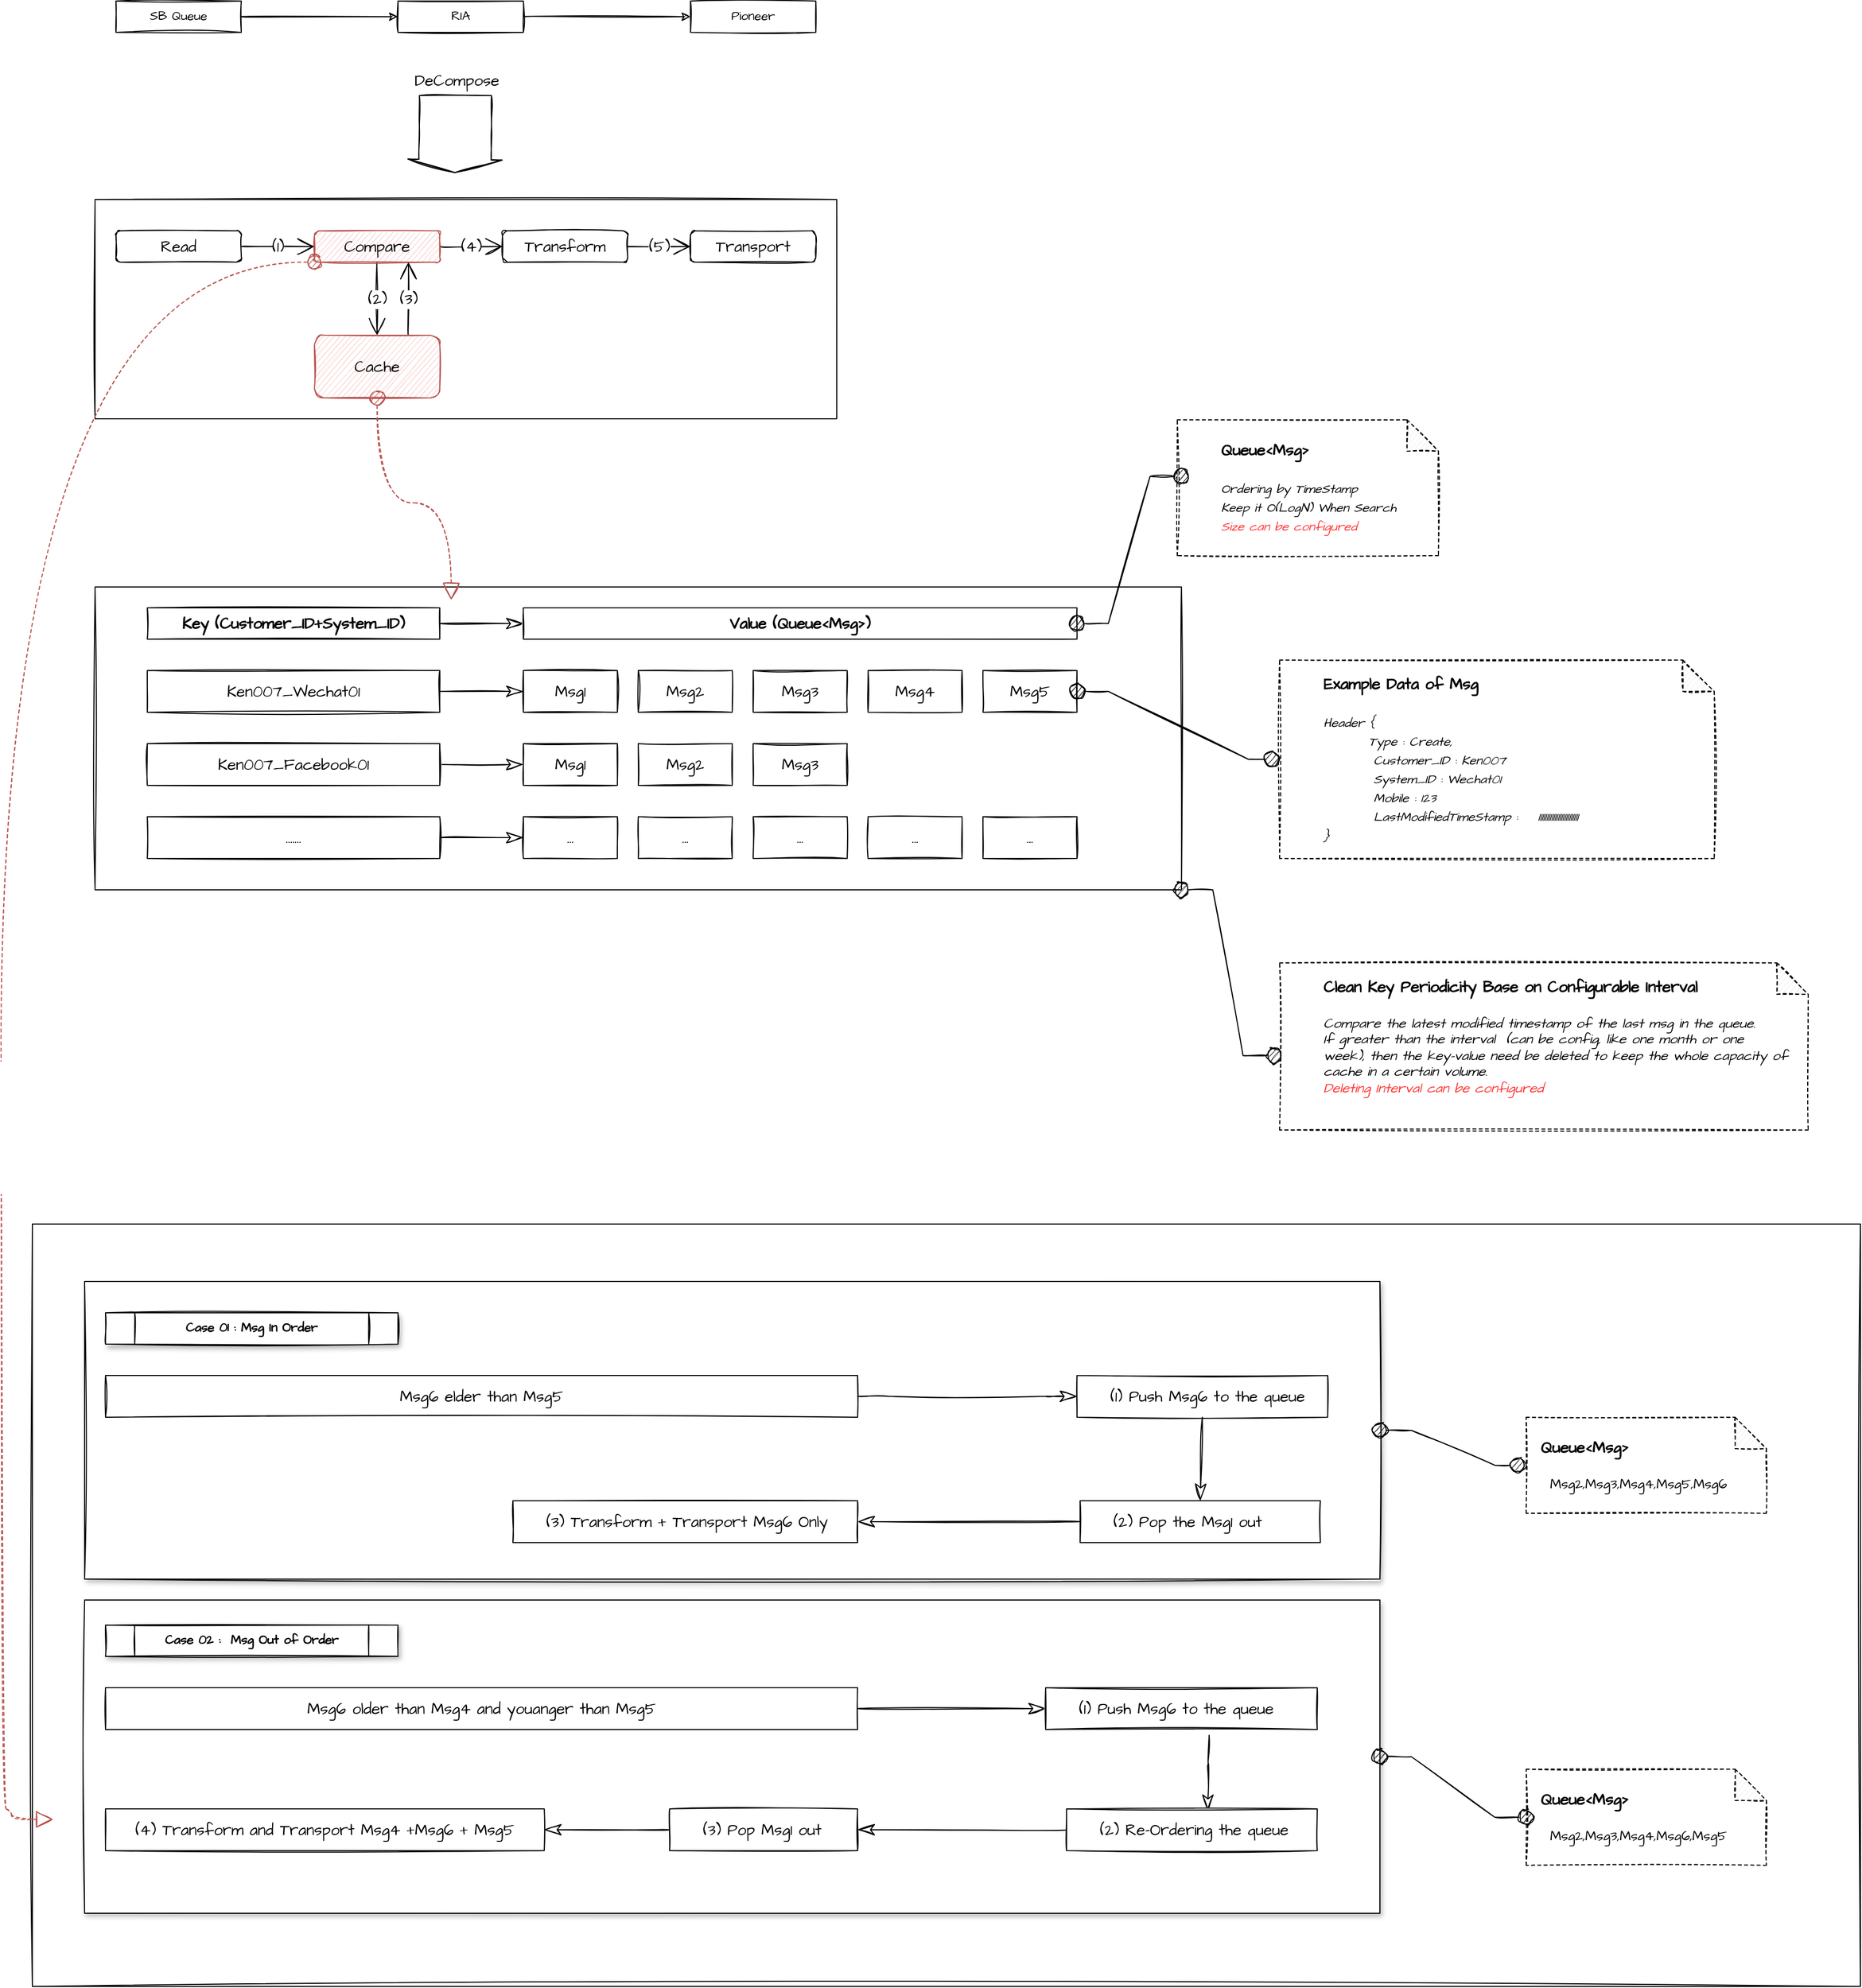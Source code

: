 <mxfile version="20.2.3" type="github">
  <diagram id="ZOt4uicEZW6HwHJQP9Ld" name="Page-1">
    <mxGraphModel dx="1816" dy="1682" grid="1" gridSize="10" guides="1" tooltips="1" connect="1" arrows="1" fold="1" page="1" pageScale="1" pageWidth="827" pageHeight="1169" math="0" shadow="0">
      <root>
        <mxCell id="0" />
        <mxCell id="1" parent="0" />
        <mxCell id="2MkG3pbl4p7UUgt_Ae9u-76" value="" style="rounded=0;whiteSpace=wrap;html=1;shadow=0;glass=0;sketch=1;hachureGap=4;fontFamily=Architects Daughter;fontSize=13;fontColor=#FF3333;fontSource=https%3A%2F%2Ffonts.googleapis.com%2Fcss%3Ffamily%3DArchitects%2BDaughter;" vertex="1" parent="1">
          <mxGeometry x="20" y="1140" width="1750" height="730" as="geometry" />
        </mxCell>
        <mxCell id="2MkG3pbl4p7UUgt_Ae9u-79" value="" style="rounded=0;whiteSpace=wrap;html=1;shadow=1;glass=0;sketch=1;hachureGap=4;fontFamily=Architects Daughter;fontSize=13;fontColor=#FF3333;fontSource=https%3A%2F%2Ffonts.googleapis.com%2Fcss%3Ffamily%3DArchitects%2BDaughter;" vertex="1" parent="1">
          <mxGeometry x="70" y="1500" width="1240" height="300" as="geometry" />
        </mxCell>
        <mxCell id="2MkG3pbl4p7UUgt_Ae9u-75" value="" style="rounded=0;whiteSpace=wrap;html=1;shadow=1;glass=0;sketch=1;hachureGap=4;fontFamily=Architects Daughter;fontSize=13;fontColor=#FF3333;fontSource=https%3A%2F%2Ffonts.googleapis.com%2Fcss%3Ffamily%3DArchitects%2BDaughter;" vertex="1" parent="1">
          <mxGeometry x="70" y="1195" width="1240" height="285" as="geometry" />
        </mxCell>
        <mxCell id="2MkG3pbl4p7UUgt_Ae9u-49" value="&lt;blockquote style=&quot;margin: 0 0 0 40px; border: none; padding: 0px;&quot;&gt;&lt;b&gt;Queue&amp;lt;Msg&amp;gt;&lt;/b&gt;&lt;/blockquote&gt;&lt;blockquote style=&quot;margin: 0 0 0 40px; border: none; padding: 0px;&quot;&gt;&lt;b&gt;&lt;br&gt;&lt;/b&gt;&lt;font style=&quot;font-size: 12px;&quot;&gt;&lt;i&gt;Ordering by TimeStamp&lt;br&gt;&lt;/i&gt;&lt;/font&gt;&lt;font style=&quot;font-size: 12px;&quot;&gt;&lt;i&gt;Keep it O(LogN) When Search&lt;br&gt;&lt;/i&gt;&lt;/font&gt;&lt;font color=&quot;#ff3333&quot; style=&quot;font-size: 12px;&quot;&gt;&lt;i&gt;Size can be configured&lt;/i&gt;&lt;/font&gt;&lt;/blockquote&gt;" style="shape=note;whiteSpace=wrap;html=1;backgroundOutline=1;darkOpacity=0.05;rounded=0;shadow=0;glass=0;sketch=1;hachureGap=4;fontFamily=Architects Daughter;fontSize=15;align=left;dashed=1;fontSource=https%3A%2F%2Ffonts.googleapis.com%2Fcss%3Ffamily%3DArchitects%2BDaughter;" vertex="1" parent="1">
          <mxGeometry x="1116" y="370" width="250" height="130" as="geometry" />
        </mxCell>
        <mxCell id="2MkG3pbl4p7UUgt_Ae9u-29" value="" style="rounded=0;whiteSpace=wrap;html=1;sketch=1;hachureGap=4;fontFamily=Architects Daughter;fontSize=15;fontSource=https%3A%2F%2Ffonts.googleapis.com%2Fcss%3Ffamily%3DArchitects%2BDaughter;" vertex="1" parent="1">
          <mxGeometry x="80" y="530" width="1040" height="290" as="geometry" />
        </mxCell>
        <mxCell id="2MkG3pbl4p7UUgt_Ae9u-14" value="" style="rounded=0;whiteSpace=wrap;html=1;sketch=1;hachureGap=4;fontFamily=Architects Daughter;fontSource=https%3A%2F%2Ffonts.googleapis.com%2Fcss%3Ffamily%3DArchitects%2BDaughter;fontSize=15;" vertex="1" parent="1">
          <mxGeometry x="80" y="159" width="710" height="210" as="geometry" />
        </mxCell>
        <mxCell id="2MkG3pbl4p7UUgt_Ae9u-7" style="edgeStyle=orthogonalEdgeStyle;rounded=0;orthogonalLoop=1;jettySize=auto;html=1;exitX=1;exitY=0.5;exitDx=0;exitDy=0;entryX=0;entryY=0.5;entryDx=0;entryDy=0;sketch=1;curved=1;fontFamily=Architects Daughter;fontSource=https%3A%2F%2Ffonts.googleapis.com%2Fcss%3Ffamily%3DArchitects%2BDaughter;" edge="1" parent="1" source="2MkG3pbl4p7UUgt_Ae9u-1" target="2MkG3pbl4p7UUgt_Ae9u-2">
          <mxGeometry relative="1" as="geometry" />
        </mxCell>
        <mxCell id="2MkG3pbl4p7UUgt_Ae9u-1" value="RIA" style="rounded=0;whiteSpace=wrap;html=1;sketch=1;fontFamily=Architects Daughter;fontSource=https%3A%2F%2Ffonts.googleapis.com%2Fcss%3Ffamily%3DArchitects%2BDaughter;" vertex="1" parent="1">
          <mxGeometry x="370" y="-31" width="120" height="30" as="geometry" />
        </mxCell>
        <mxCell id="2MkG3pbl4p7UUgt_Ae9u-2" value="Pioneer" style="rounded=0;whiteSpace=wrap;html=1;sketch=1;fontFamily=Architects Daughter;fontSource=https%3A%2F%2Ffonts.googleapis.com%2Fcss%3Ffamily%3DArchitects%2BDaughter;" vertex="1" parent="1">
          <mxGeometry x="650" y="-31" width="120" height="30" as="geometry" />
        </mxCell>
        <mxCell id="2MkG3pbl4p7UUgt_Ae9u-6" style="edgeStyle=orthogonalEdgeStyle;rounded=0;orthogonalLoop=1;jettySize=auto;html=1;exitX=1;exitY=0.5;exitDx=0;exitDy=0;entryX=0;entryY=0.5;entryDx=0;entryDy=0;sketch=1;curved=1;fontFamily=Architects Daughter;fontSource=https%3A%2F%2Ffonts.googleapis.com%2Fcss%3Ffamily%3DArchitects%2BDaughter;" edge="1" parent="1" source="2MkG3pbl4p7UUgt_Ae9u-3" target="2MkG3pbl4p7UUgt_Ae9u-1">
          <mxGeometry relative="1" as="geometry" />
        </mxCell>
        <mxCell id="2MkG3pbl4p7UUgt_Ae9u-3" value="SB Queue" style="rounded=0;whiteSpace=wrap;html=1;sketch=1;fontFamily=Architects Daughter;fontSource=https%3A%2F%2Ffonts.googleapis.com%2Fcss%3Ffamily%3DArchitects%2BDaughter;" vertex="1" parent="1">
          <mxGeometry x="100" y="-31" width="120" height="30" as="geometry" />
        </mxCell>
        <mxCell id="2MkG3pbl4p7UUgt_Ae9u-16" value="&lt;font&gt;(2)&lt;/font&gt;" style="edgeStyle=orthogonalEdgeStyle;curved=1;rounded=0;sketch=1;hachureGap=4;orthogonalLoop=1;jettySize=auto;html=1;exitX=0.5;exitY=1;exitDx=0;exitDy=0;entryX=0.5;entryY=0;entryDx=0;entryDy=0;fontFamily=Architects Daughter;fontSource=https%3A%2F%2Ffonts.googleapis.com%2Fcss%3Ffamily%3DArchitects%2BDaughter;fontSize=15;endArrow=open;startSize=14;endSize=14;sourcePerimeterSpacing=8;targetPerimeterSpacing=8;" edge="1" parent="1" source="2MkG3pbl4p7UUgt_Ae9u-8" target="2MkG3pbl4p7UUgt_Ae9u-13">
          <mxGeometry relative="1" as="geometry" />
        </mxCell>
        <mxCell id="2MkG3pbl4p7UUgt_Ae9u-18" value="&lt;font&gt;(4)&lt;/font&gt;" style="edgeStyle=orthogonalEdgeStyle;curved=1;rounded=0;sketch=1;hachureGap=4;orthogonalLoop=1;jettySize=auto;html=1;exitX=1;exitY=0.5;exitDx=0;exitDy=0;entryX=0;entryY=0.5;entryDx=0;entryDy=0;fontFamily=Architects Daughter;fontSource=https%3A%2F%2Ffonts.googleapis.com%2Fcss%3Ffamily%3DArchitects%2BDaughter;fontSize=15;endArrow=open;startSize=14;endSize=14;sourcePerimeterSpacing=8;targetPerimeterSpacing=8;" edge="1" parent="1" source="2MkG3pbl4p7UUgt_Ae9u-8" target="2MkG3pbl4p7UUgt_Ae9u-11">
          <mxGeometry relative="1" as="geometry" />
        </mxCell>
        <mxCell id="2MkG3pbl4p7UUgt_Ae9u-78" style="edgeStyle=orthogonalEdgeStyle;rounded=0;sketch=1;hachureGap=4;orthogonalLoop=1;jettySize=auto;html=1;exitX=0;exitY=1;exitDx=0;exitDy=0;shadow=0;fontFamily=Architects Daughter;fontSize=13;fontColor=#FF3333;startArrow=oval;startFill=1;endArrow=block;endFill=0;startSize=14;endSize=14;sourcePerimeterSpacing=8;targetPerimeterSpacing=8;elbow=vertical;curved=1;fillColor=#f8cecc;strokeColor=#b85450;dashed=1;fontSource=https%3A%2F%2Ffonts.googleapis.com%2Fcss%3Ffamily%3DArchitects%2BDaughter;" edge="1" parent="1" source="2MkG3pbl4p7UUgt_Ae9u-8">
          <mxGeometry relative="1" as="geometry">
            <mxPoint x="40" y="1710" as="targetPoint" />
            <Array as="points">
              <mxPoint x="-10" y="219" />
              <mxPoint x="-10" y="1700" />
              <mxPoint y="1700" />
              <mxPoint y="1710" />
            </Array>
          </mxGeometry>
        </mxCell>
        <mxCell id="2MkG3pbl4p7UUgt_Ae9u-8" value="Compare" style="rounded=1;whiteSpace=wrap;html=1;sketch=1;hachureGap=4;fontFamily=Architects Daughter;fontSource=https%3A%2F%2Ffonts.googleapis.com%2Fcss%3Ffamily%3DArchitects%2BDaughter;fontSize=15;fillColor=#f8cecc;strokeColor=#b85450;" vertex="1" parent="1">
          <mxGeometry x="290" y="189" width="120" height="30" as="geometry" />
        </mxCell>
        <mxCell id="2MkG3pbl4p7UUgt_Ae9u-15" value="&lt;font&gt;(1)&lt;/font&gt;" style="edgeStyle=orthogonalEdgeStyle;curved=1;rounded=0;sketch=1;hachureGap=4;orthogonalLoop=1;jettySize=auto;html=1;exitX=1;exitY=0.5;exitDx=0;exitDy=0;entryX=0;entryY=0.5;entryDx=0;entryDy=0;fontFamily=Architects Daughter;fontSource=https%3A%2F%2Ffonts.googleapis.com%2Fcss%3Ffamily%3DArchitects%2BDaughter;fontSize=15;endArrow=open;startSize=14;endSize=14;sourcePerimeterSpacing=8;targetPerimeterSpacing=8;" edge="1" parent="1" source="2MkG3pbl4p7UUgt_Ae9u-10" target="2MkG3pbl4p7UUgt_Ae9u-8">
          <mxGeometry relative="1" as="geometry" />
        </mxCell>
        <mxCell id="2MkG3pbl4p7UUgt_Ae9u-10" value="Read" style="rounded=1;whiteSpace=wrap;html=1;sketch=1;hachureGap=4;fontFamily=Architects Daughter;fontSource=https%3A%2F%2Ffonts.googleapis.com%2Fcss%3Ffamily%3DArchitects%2BDaughter;fontSize=15;" vertex="1" parent="1">
          <mxGeometry x="100" y="189" width="120" height="30" as="geometry" />
        </mxCell>
        <mxCell id="2MkG3pbl4p7UUgt_Ae9u-19" value="&lt;font&gt;(5)&lt;/font&gt;" style="edgeStyle=orthogonalEdgeStyle;curved=1;rounded=0;sketch=1;hachureGap=4;orthogonalLoop=1;jettySize=auto;html=1;exitX=1;exitY=0.5;exitDx=0;exitDy=0;entryX=0;entryY=0.5;entryDx=0;entryDy=0;fontFamily=Architects Daughter;fontSource=https%3A%2F%2Ffonts.googleapis.com%2Fcss%3Ffamily%3DArchitects%2BDaughter;fontSize=15;endArrow=open;startSize=14;endSize=14;sourcePerimeterSpacing=8;targetPerimeterSpacing=8;" edge="1" parent="1" source="2MkG3pbl4p7UUgt_Ae9u-11" target="2MkG3pbl4p7UUgt_Ae9u-12">
          <mxGeometry relative="1" as="geometry" />
        </mxCell>
        <mxCell id="2MkG3pbl4p7UUgt_Ae9u-11" value="Transform" style="rounded=1;whiteSpace=wrap;html=1;sketch=1;hachureGap=4;fontFamily=Architects Daughter;fontSource=https%3A%2F%2Ffonts.googleapis.com%2Fcss%3Ffamily%3DArchitects%2BDaughter;fontSize=15;" vertex="1" parent="1">
          <mxGeometry x="470" y="189" width="120" height="30" as="geometry" />
        </mxCell>
        <mxCell id="2MkG3pbl4p7UUgt_Ae9u-12" value="Transport" style="rounded=1;whiteSpace=wrap;html=1;sketch=1;hachureGap=4;fontFamily=Architects Daughter;fontSource=https%3A%2F%2Ffonts.googleapis.com%2Fcss%3Ffamily%3DArchitects%2BDaughter;fontSize=15;" vertex="1" parent="1">
          <mxGeometry x="650" y="189" width="120" height="30" as="geometry" />
        </mxCell>
        <mxCell id="2MkG3pbl4p7UUgt_Ae9u-17" value="&lt;font&gt;(3)&lt;/font&gt;" style="edgeStyle=orthogonalEdgeStyle;curved=1;rounded=0;sketch=1;hachureGap=4;orthogonalLoop=1;jettySize=auto;html=1;exitX=0.75;exitY=0;exitDx=0;exitDy=0;entryX=0.75;entryY=1;entryDx=0;entryDy=0;fontFamily=Architects Daughter;fontSource=https%3A%2F%2Ffonts.googleapis.com%2Fcss%3Ffamily%3DArchitects%2BDaughter;fontSize=15;endArrow=open;startSize=14;endSize=14;sourcePerimeterSpacing=8;targetPerimeterSpacing=8;" edge="1" parent="1" source="2MkG3pbl4p7UUgt_Ae9u-13" target="2MkG3pbl4p7UUgt_Ae9u-8">
          <mxGeometry relative="1" as="geometry" />
        </mxCell>
        <mxCell id="2MkG3pbl4p7UUgt_Ae9u-74" style="edgeStyle=orthogonalEdgeStyle;rounded=0;sketch=1;hachureGap=4;orthogonalLoop=1;jettySize=auto;html=1;exitX=0.5;exitY=1;exitDx=0;exitDy=0;entryX=1.039;entryY=-0.25;entryDx=0;entryDy=0;entryPerimeter=0;shadow=0;fontFamily=Architects Daughter;fontSize=13;fontColor=#FF3333;startArrow=oval;startFill=1;endArrow=block;endFill=0;startSize=14;endSize=14;sourcePerimeterSpacing=8;targetPerimeterSpacing=8;fillColor=#f8cecc;strokeColor=#b85450;elbow=vertical;curved=1;dashed=1;fontSource=https%3A%2F%2Ffonts.googleapis.com%2Fcss%3Ffamily%3DArchitects%2BDaughter;" edge="1" parent="1" source="2MkG3pbl4p7UUgt_Ae9u-13" target="2MkG3pbl4p7UUgt_Ae9u-25">
          <mxGeometry relative="1" as="geometry" />
        </mxCell>
        <mxCell id="2MkG3pbl4p7UUgt_Ae9u-13" value="Cache" style="rounded=1;whiteSpace=wrap;html=1;sketch=1;hachureGap=4;fontFamily=Architects Daughter;fontSource=https%3A%2F%2Ffonts.googleapis.com%2Fcss%3Ffamily%3DArchitects%2BDaughter;fontSize=15;fillColor=#f8cecc;strokeColor=#b85450;" vertex="1" parent="1">
          <mxGeometry x="290" y="289" width="120" height="60" as="geometry" />
        </mxCell>
        <mxCell id="2MkG3pbl4p7UUgt_Ae9u-20" value="" style="shape=flexArrow;endArrow=classic;html=1;rounded=0;sketch=1;hachureGap=4;fontFamily=Architects Daughter;fontSize=15;startSize=14;endSize=3.818;sourcePerimeterSpacing=8;targetPerimeterSpacing=8;curved=1;entryX=0.481;entryY=-0.025;entryDx=0;entryDy=0;entryPerimeter=0;width=69.091;fontSource=https%3A%2F%2Ffonts.googleapis.com%2Fcss%3Ffamily%3DArchitects%2BDaughter;" edge="1" parent="1">
          <mxGeometry width="50" height="50" relative="1" as="geometry">
            <mxPoint x="425" y="59" as="sourcePoint" />
            <mxPoint x="424.51" y="133.75" as="targetPoint" />
            <Array as="points">
              <mxPoint x="425" y="89" />
            </Array>
          </mxGeometry>
        </mxCell>
        <mxCell id="2MkG3pbl4p7UUgt_Ae9u-70" style="edgeStyle=none;rounded=0;sketch=1;hachureGap=4;orthogonalLoop=1;jettySize=auto;html=1;exitX=1;exitY=0.5;exitDx=0;exitDy=0;entryX=0;entryY=0.5;entryDx=0;entryDy=0;shadow=0;fontFamily=Architects Daughter;fontSize=13;startArrow=none;startFill=0;endArrow=classicThin;endFill=0;startSize=14;endSize=14;sourcePerimeterSpacing=8;targetPerimeterSpacing=8;fontSource=https%3A%2F%2Ffonts.googleapis.com%2Fcss%3Ffamily%3DArchitects%2BDaughter;" edge="1" parent="1" source="2MkG3pbl4p7UUgt_Ae9u-25" target="2MkG3pbl4p7UUgt_Ae9u-27">
          <mxGeometry relative="1" as="geometry" />
        </mxCell>
        <mxCell id="2MkG3pbl4p7UUgt_Ae9u-25" value="Key (Customer_ID+System_ID)" style="rounded=0;whiteSpace=wrap;html=1;sketch=1;hachureGap=4;fontFamily=Architects Daughter;fontSize=15;shadow=0;fontStyle=1;fontSource=https%3A%2F%2Ffonts.googleapis.com%2Fcss%3Ffamily%3DArchitects%2BDaughter;" vertex="1" parent="1">
          <mxGeometry x="130" y="550" width="280" height="30" as="geometry" />
        </mxCell>
        <mxCell id="2MkG3pbl4p7UUgt_Ae9u-27" value="Value (Queue&amp;lt;Msg&amp;gt;)" style="rounded=0;whiteSpace=wrap;html=1;sketch=1;hachureGap=4;fontFamily=Architects Daughter;fontSize=15;shadow=0;fontStyle=1;fontSource=https%3A%2F%2Ffonts.googleapis.com%2Fcss%3Ffamily%3DArchitects%2BDaughter;" vertex="1" parent="1">
          <mxGeometry x="490" y="550" width="530" height="30" as="geometry" />
        </mxCell>
        <mxCell id="2MkG3pbl4p7UUgt_Ae9u-71" style="edgeStyle=none;rounded=0;sketch=1;hachureGap=4;orthogonalLoop=1;jettySize=auto;html=1;exitX=1;exitY=0.5;exitDx=0;exitDy=0;entryX=0;entryY=0.5;entryDx=0;entryDy=0;shadow=0;fontFamily=Architects Daughter;fontSize=13;startArrow=none;startFill=0;endArrow=classicThin;endFill=0;startSize=14;endSize=14;sourcePerimeterSpacing=8;targetPerimeterSpacing=8;fontSource=https%3A%2F%2Ffonts.googleapis.com%2Fcss%3Ffamily%3DArchitects%2BDaughter;" edge="1" parent="1" source="2MkG3pbl4p7UUgt_Ae9u-31" target="2MkG3pbl4p7UUgt_Ae9u-32">
          <mxGeometry relative="1" as="geometry" />
        </mxCell>
        <mxCell id="2MkG3pbl4p7UUgt_Ae9u-31" value="Ken007_Wechat01" style="rounded=0;whiteSpace=wrap;html=1;sketch=1;hachureGap=4;fontFamily=Architects Daughter;fontSize=15;fontSource=https%3A%2F%2Ffonts.googleapis.com%2Fcss%3Ffamily%3DArchitects%2BDaughter;" vertex="1" parent="1">
          <mxGeometry x="130" y="610" width="280" height="40" as="geometry" />
        </mxCell>
        <mxCell id="2MkG3pbl4p7UUgt_Ae9u-32" value="Msg1" style="rounded=0;whiteSpace=wrap;html=1;shadow=0;glass=0;sketch=1;hachureGap=4;fontFamily=Architects Daughter;fontSize=15;fontSource=https%3A%2F%2Ffonts.googleapis.com%2Fcss%3Ffamily%3DArchitects%2BDaughter;" vertex="1" parent="1">
          <mxGeometry x="490" y="610" width="90" height="40" as="geometry" />
        </mxCell>
        <mxCell id="2MkG3pbl4p7UUgt_Ae9u-33" value="Msg2" style="rounded=0;whiteSpace=wrap;html=1;shadow=0;glass=0;sketch=1;hachureGap=4;fontFamily=Architects Daughter;fontSize=15;fontSource=https%3A%2F%2Ffonts.googleapis.com%2Fcss%3Ffamily%3DArchitects%2BDaughter;" vertex="1" parent="1">
          <mxGeometry x="600" y="610" width="90" height="40" as="geometry" />
        </mxCell>
        <mxCell id="2MkG3pbl4p7UUgt_Ae9u-34" value="Msg3" style="rounded=0;whiteSpace=wrap;html=1;shadow=0;glass=0;sketch=1;hachureGap=4;fontFamily=Architects Daughter;fontSize=15;fontSource=https%3A%2F%2Ffonts.googleapis.com%2Fcss%3Ffamily%3DArchitects%2BDaughter;" vertex="1" parent="1">
          <mxGeometry x="710" y="610" width="90" height="40" as="geometry" />
        </mxCell>
        <mxCell id="2MkG3pbl4p7UUgt_Ae9u-35" value="Msg4" style="rounded=0;whiteSpace=wrap;html=1;shadow=0;glass=0;sketch=1;hachureGap=4;fontFamily=Architects Daughter;fontSize=15;fontSource=https%3A%2F%2Ffonts.googleapis.com%2Fcss%3Ffamily%3DArchitects%2BDaughter;" vertex="1" parent="1">
          <mxGeometry x="820" y="610" width="90" height="40" as="geometry" />
        </mxCell>
        <mxCell id="2MkG3pbl4p7UUgt_Ae9u-36" value="Msg5" style="rounded=0;whiteSpace=wrap;html=1;shadow=0;glass=0;sketch=1;hachureGap=4;fontFamily=Architects Daughter;fontSize=15;fontSource=https%3A%2F%2Ffonts.googleapis.com%2Fcss%3Ffamily%3DArchitects%2BDaughter;" vertex="1" parent="1">
          <mxGeometry x="930" y="610" width="90" height="40" as="geometry" />
        </mxCell>
        <mxCell id="2MkG3pbl4p7UUgt_Ae9u-72" style="edgeStyle=none;rounded=0;sketch=1;hachureGap=4;orthogonalLoop=1;jettySize=auto;html=1;exitX=1;exitY=0.5;exitDx=0;exitDy=0;entryX=0;entryY=0.5;entryDx=0;entryDy=0;shadow=0;fontFamily=Architects Daughter;fontSize=13;startArrow=none;startFill=0;endArrow=classicThin;endFill=0;startSize=14;endSize=14;sourcePerimeterSpacing=8;targetPerimeterSpacing=8;fontSource=https%3A%2F%2Ffonts.googleapis.com%2Fcss%3Ffamily%3DArchitects%2BDaughter;" edge="1" parent="1" source="2MkG3pbl4p7UUgt_Ae9u-37" target="2MkG3pbl4p7UUgt_Ae9u-38">
          <mxGeometry relative="1" as="geometry" />
        </mxCell>
        <mxCell id="2MkG3pbl4p7UUgt_Ae9u-37" value="Ken007_Facebook01" style="rounded=0;whiteSpace=wrap;html=1;sketch=1;hachureGap=4;fontFamily=Architects Daughter;fontSize=15;fontSource=https%3A%2F%2Ffonts.googleapis.com%2Fcss%3Ffamily%3DArchitects%2BDaughter;" vertex="1" parent="1">
          <mxGeometry x="130" y="680" width="280" height="40" as="geometry" />
        </mxCell>
        <mxCell id="2MkG3pbl4p7UUgt_Ae9u-38" value="Msg1" style="rounded=0;whiteSpace=wrap;html=1;shadow=0;glass=0;sketch=1;hachureGap=4;fontFamily=Architects Daughter;fontSize=15;fontSource=https%3A%2F%2Ffonts.googleapis.com%2Fcss%3Ffamily%3DArchitects%2BDaughter;" vertex="1" parent="1">
          <mxGeometry x="490" y="680" width="90" height="40" as="geometry" />
        </mxCell>
        <mxCell id="2MkG3pbl4p7UUgt_Ae9u-39" value="Msg2" style="rounded=0;whiteSpace=wrap;html=1;shadow=0;glass=0;sketch=1;hachureGap=4;fontFamily=Architects Daughter;fontSize=15;fontSource=https%3A%2F%2Ffonts.googleapis.com%2Fcss%3Ffamily%3DArchitects%2BDaughter;" vertex="1" parent="1">
          <mxGeometry x="600" y="680" width="90" height="40" as="geometry" />
        </mxCell>
        <mxCell id="2MkG3pbl4p7UUgt_Ae9u-40" value="Msg3" style="rounded=0;whiteSpace=wrap;html=1;shadow=0;glass=0;sketch=1;hachureGap=4;fontFamily=Architects Daughter;fontSize=15;fontSource=https%3A%2F%2Ffonts.googleapis.com%2Fcss%3Ffamily%3DArchitects%2BDaughter;" vertex="1" parent="1">
          <mxGeometry x="710" y="680" width="90" height="40" as="geometry" />
        </mxCell>
        <mxCell id="2MkG3pbl4p7UUgt_Ae9u-73" style="edgeStyle=none;rounded=0;sketch=1;hachureGap=4;orthogonalLoop=1;jettySize=auto;html=1;exitX=1;exitY=0.5;exitDx=0;exitDy=0;entryX=0;entryY=0.5;entryDx=0;entryDy=0;shadow=0;fontFamily=Architects Daughter;fontSize=13;startArrow=none;startFill=0;endArrow=classicThin;endFill=0;startSize=14;endSize=14;sourcePerimeterSpacing=8;targetPerimeterSpacing=8;fontSource=https%3A%2F%2Ffonts.googleapis.com%2Fcss%3Ffamily%3DArchitects%2BDaughter;" edge="1" parent="1" source="2MkG3pbl4p7UUgt_Ae9u-43" target="2MkG3pbl4p7UUgt_Ae9u-44">
          <mxGeometry relative="1" as="geometry" />
        </mxCell>
        <mxCell id="2MkG3pbl4p7UUgt_Ae9u-43" value="......." style="rounded=0;whiteSpace=wrap;html=1;sketch=1;hachureGap=4;fontFamily=Architects Daughter;fontSize=15;fontSource=https%3A%2F%2Ffonts.googleapis.com%2Fcss%3Ffamily%3DArchitects%2BDaughter;" vertex="1" parent="1">
          <mxGeometry x="130" y="750" width="280" height="40" as="geometry" />
        </mxCell>
        <mxCell id="2MkG3pbl4p7UUgt_Ae9u-44" value="..." style="rounded=0;whiteSpace=wrap;html=1;shadow=0;glass=0;sketch=1;hachureGap=4;fontFamily=Architects Daughter;fontSize=15;fontSource=https%3A%2F%2Ffonts.googleapis.com%2Fcss%3Ffamily%3DArchitects%2BDaughter;" vertex="1" parent="1">
          <mxGeometry x="490" y="750" width="90" height="40" as="geometry" />
        </mxCell>
        <mxCell id="2MkG3pbl4p7UUgt_Ae9u-45" value="..." style="rounded=0;whiteSpace=wrap;html=1;shadow=0;glass=0;sketch=1;hachureGap=4;fontFamily=Architects Daughter;fontSize=15;fontSource=https%3A%2F%2Ffonts.googleapis.com%2Fcss%3Ffamily%3DArchitects%2BDaughter;" vertex="1" parent="1">
          <mxGeometry x="600" y="750" width="90" height="40" as="geometry" />
        </mxCell>
        <mxCell id="2MkG3pbl4p7UUgt_Ae9u-46" value="..." style="rounded=0;whiteSpace=wrap;html=1;shadow=0;glass=0;sketch=1;hachureGap=4;fontFamily=Architects Daughter;fontSize=15;fontSource=https%3A%2F%2Ffonts.googleapis.com%2Fcss%3Ffamily%3DArchitects%2BDaughter;" vertex="1" parent="1">
          <mxGeometry x="710" y="750" width="90" height="40" as="geometry" />
        </mxCell>
        <mxCell id="2MkG3pbl4p7UUgt_Ae9u-47" value="..." style="rounded=0;whiteSpace=wrap;html=1;shadow=0;glass=0;sketch=1;hachureGap=4;fontFamily=Architects Daughter;fontSize=15;fontSource=https%3A%2F%2Ffonts.googleapis.com%2Fcss%3Ffamily%3DArchitects%2BDaughter;" vertex="1" parent="1">
          <mxGeometry x="820" y="750" width="90" height="40" as="geometry" />
        </mxCell>
        <mxCell id="2MkG3pbl4p7UUgt_Ae9u-48" value="..." style="rounded=0;whiteSpace=wrap;html=1;shadow=0;glass=0;sketch=1;hachureGap=4;fontFamily=Architects Daughter;fontSize=15;fontSource=https%3A%2F%2Ffonts.googleapis.com%2Fcss%3Ffamily%3DArchitects%2BDaughter;" vertex="1" parent="1">
          <mxGeometry x="930" y="750" width="90" height="40" as="geometry" />
        </mxCell>
        <mxCell id="2MkG3pbl4p7UUgt_Ae9u-50" style="rounded=0;sketch=1;hachureGap=4;orthogonalLoop=1;jettySize=auto;html=1;exitX=1;exitY=0.5;exitDx=0;exitDy=0;entryX=0.016;entryY=0.416;entryDx=0;entryDy=0;entryPerimeter=0;fontFamily=Architects Daughter;fontSize=12;endArrow=oval;startSize=14;endSize=14;sourcePerimeterSpacing=8;targetPerimeterSpacing=8;edgeStyle=entityRelationEdgeStyle;startArrow=oval;startFill=1;endFill=1;shadow=0;fontSource=https%3A%2F%2Ffonts.googleapis.com%2Fcss%3Ffamily%3DArchitects%2BDaughter;" edge="1" parent="1" source="2MkG3pbl4p7UUgt_Ae9u-27" target="2MkG3pbl4p7UUgt_Ae9u-49">
          <mxGeometry relative="1" as="geometry" />
        </mxCell>
        <mxCell id="2MkG3pbl4p7UUgt_Ae9u-51" value="&lt;blockquote style=&quot;margin: 0 0 0 40px; border: none; padding: 0px;&quot;&gt;&lt;b&gt;Example Data of Msg&amp;nbsp;&lt;/b&gt;&lt;/blockquote&gt;&lt;blockquote style=&quot;margin: 0 0 0 40px; border: none; padding: 0px;&quot;&gt;&lt;b&gt;&lt;br&gt;&lt;/b&gt;&lt;span style=&quot;font-size: 12px;&quot;&gt;&lt;i&gt;Header {&lt;/i&gt;&lt;/span&gt;&lt;/blockquote&gt;&lt;blockquote style=&quot;margin: 0 0 0 40px; border: none; padding: 0px;&quot;&gt;&lt;span style=&quot;font-size: 12px;&quot;&gt;&lt;i&gt;&amp;nbsp; &amp;nbsp; &amp;nbsp; &amp;nbsp; &amp;nbsp;Type : Create,&lt;/i&gt;&lt;/span&gt;&lt;/blockquote&gt;&lt;blockquote style=&quot;margin: 0 0 0 40px; border: none; padding: 0px;&quot;&gt;&lt;span style=&quot;font-size: 12px;&quot;&gt;&lt;i&gt;&amp;nbsp; &amp;nbsp; &amp;nbsp; &amp;nbsp; &amp;nbsp; Customer_ID : Ken007&lt;/i&gt;&lt;/span&gt;&lt;/blockquote&gt;&lt;blockquote style=&quot;margin: 0 0 0 40px; border: none; padding: 0px;&quot;&gt;&lt;span style=&quot;font-size: 12px;&quot;&gt;&lt;i&gt;&amp;nbsp; &amp;nbsp; &amp;nbsp; &amp;nbsp; &amp;nbsp; System_ID : Wechat01&lt;/i&gt;&lt;/span&gt;&lt;/blockquote&gt;&lt;blockquote style=&quot;margin: 0 0 0 40px; border: none; padding: 0px;&quot;&gt;&lt;span style=&quot;font-size: 12px;&quot;&gt;&lt;i&gt;&amp;nbsp; &amp;nbsp; &amp;nbsp; &amp;nbsp; &amp;nbsp; Mobile : 123&lt;/i&gt;&lt;/span&gt;&lt;/blockquote&gt;&lt;blockquote style=&quot;margin: 0 0 0 40px; border: none; padding: 0px;&quot;&gt;&lt;span style=&quot;font-size: 12px;&quot;&gt;&lt;i&gt;&amp;nbsp; &amp;nbsp; &amp;nbsp; &amp;nbsp; &amp;nbsp; LastModifiedTimeStamp :&amp;nbsp; &amp;nbsp; 1111111111111111111111111&lt;/i&gt;&lt;/span&gt;&lt;/blockquote&gt;&lt;blockquote style=&quot;margin: 0 0 0 40px; border: none; padding: 0px;&quot;&gt;&lt;span style=&quot;font-size: 12px;&quot;&gt;&lt;i&gt;}&lt;/i&gt;&lt;/span&gt;&lt;/blockquote&gt;" style="shape=note;whiteSpace=wrap;html=1;backgroundOutline=1;darkOpacity=0.05;rounded=0;shadow=0;glass=0;sketch=1;hachureGap=4;fontFamily=Architects Daughter;fontSize=15;align=left;dashed=1;fontSource=https%3A%2F%2Ffonts.googleapis.com%2Fcss%3Ffamily%3DArchitects%2BDaughter;" vertex="1" parent="1">
          <mxGeometry x="1214" y="600" width="416" height="190" as="geometry" />
        </mxCell>
        <mxCell id="2MkG3pbl4p7UUgt_Ae9u-52" style="edgeStyle=entityRelationEdgeStyle;rounded=0;sketch=1;hachureGap=4;orthogonalLoop=1;jettySize=auto;html=1;exitX=1;exitY=0.5;exitDx=0;exitDy=0;shadow=0;fontFamily=Architects Daughter;fontSize=12;startArrow=oval;startFill=1;endArrow=oval;endFill=1;startSize=14;endSize=14;sourcePerimeterSpacing=8;targetPerimeterSpacing=8;fontSource=https%3A%2F%2Ffonts.googleapis.com%2Fcss%3Ffamily%3DArchitects%2BDaughter;" edge="1" parent="1" source="2MkG3pbl4p7UUgt_Ae9u-36" target="2MkG3pbl4p7UUgt_Ae9u-51">
          <mxGeometry relative="1" as="geometry" />
        </mxCell>
        <mxCell id="2MkG3pbl4p7UUgt_Ae9u-55" value="&lt;blockquote style=&quot;margin: 0 0 0 40px; border: none; padding: 0px;&quot;&gt;&lt;b&gt;Clean Key Periodicity Base on Configurable Interval&lt;/b&gt;&lt;/blockquote&gt;&lt;blockquote style=&quot;margin: 0 0 0 40px; border: none; padding: 0px;&quot;&gt;&lt;b&gt;&lt;br&gt;&lt;/b&gt;&lt;/blockquote&gt;&lt;blockquote style=&quot;margin: 0px 0px 0px 40px; border: none; padding: 0px; font-size: 13px;&quot;&gt;&lt;i&gt;Compare the latest modified timestamp of the last msg in the queue.&amp;nbsp;&lt;/i&gt;&lt;/blockquote&gt;&lt;blockquote style=&quot;margin: 0px 0px 0px 40px; border: none; padding: 0px; font-size: 13px;&quot;&gt;&lt;i&gt;If greater than the interval&amp;nbsp;&amp;nbsp;&lt;/i&gt;&lt;i style=&quot;background-color: initial;&quot;&gt;(can be config, like one month or one week),&amp;nbsp;&lt;/i&gt;&lt;i style=&quot;background-color: initial;&quot;&gt;then the key-value need be deleted to keep the whole capacity of cache in a certain volume.&lt;/i&gt;&lt;/blockquote&gt;&lt;blockquote style=&quot;margin: 0px 0px 0px 40px; border: none; padding: 0px; font-size: 13px;&quot;&gt;&lt;i&gt;&lt;font color=&quot;#ff3333&quot;&gt;Deleting Interval can be configured&lt;/font&gt;&lt;/i&gt;&lt;/blockquote&gt;&lt;blockquote style=&quot;margin: 0 0 0 40px; border: none; padding: 0px;&quot;&gt;&lt;br&gt;&lt;/blockquote&gt;" style="shape=note;whiteSpace=wrap;html=1;backgroundOutline=1;darkOpacity=0.05;rounded=0;shadow=0;glass=0;sketch=1;hachureGap=4;fontFamily=Architects Daughter;fontSize=15;align=left;dashed=1;fontSource=https%3A%2F%2Ffonts.googleapis.com%2Fcss%3Ffamily%3DArchitects%2BDaughter;" vertex="1" parent="1">
          <mxGeometry x="1214" y="890" width="506" height="160" as="geometry" />
        </mxCell>
        <mxCell id="2MkG3pbl4p7UUgt_Ae9u-56" style="edgeStyle=entityRelationEdgeStyle;rounded=0;sketch=1;hachureGap=4;orthogonalLoop=1;jettySize=auto;html=1;exitX=1;exitY=1;exitDx=0;exitDy=0;entryX=-0.01;entryY=0.555;entryDx=0;entryDy=0;entryPerimeter=0;shadow=0;fontFamily=Architects Daughter;fontSize=12;startArrow=oval;startFill=1;endArrow=oval;endFill=1;startSize=14;endSize=14;sourcePerimeterSpacing=8;targetPerimeterSpacing=8;fontSource=https%3A%2F%2Ffonts.googleapis.com%2Fcss%3Ffamily%3DArchitects%2BDaughter;" edge="1" parent="1" source="2MkG3pbl4p7UUgt_Ae9u-29" target="2MkG3pbl4p7UUgt_Ae9u-55">
          <mxGeometry relative="1" as="geometry" />
        </mxCell>
        <mxCell id="2MkG3pbl4p7UUgt_Ae9u-66" style="rounded=0;sketch=1;hachureGap=4;orthogonalLoop=1;jettySize=auto;html=1;exitX=0.5;exitY=1;exitDx=0;exitDy=0;entryX=0.5;entryY=0;entryDx=0;entryDy=0;shadow=0;fontFamily=Architects Daughter;fontSize=12;startArrow=none;startFill=0;endArrow=classicThin;endFill=0;startSize=14;endSize=14;sourcePerimeterSpacing=8;targetPerimeterSpacing=8;fontSource=https%3A%2F%2Ffonts.googleapis.com%2Fcss%3Ffamily%3DArchitects%2BDaughter;" edge="1" parent="1" source="2MkG3pbl4p7UUgt_Ae9u-57" target="2MkG3pbl4p7UUgt_Ae9u-63">
          <mxGeometry relative="1" as="geometry" />
        </mxCell>
        <mxCell id="2MkG3pbl4p7UUgt_Ae9u-57" value="&amp;nbsp; &amp;nbsp; &amp;nbsp;(1) Push Msg6 to the queue" style="rounded=0;whiteSpace=wrap;html=1;shadow=0;glass=0;sketch=1;hachureGap=4;fontFamily=Architects Daughter;fontSize=15;align=left;fontSource=https%3A%2F%2Ffonts.googleapis.com%2Fcss%3Ffamily%3DArchitects%2BDaughter;" vertex="1" parent="1">
          <mxGeometry x="1020" y="1285" width="240" height="40" as="geometry" />
        </mxCell>
        <mxCell id="2MkG3pbl4p7UUgt_Ae9u-64" style="edgeStyle=entityRelationEdgeStyle;rounded=0;sketch=1;hachureGap=4;orthogonalLoop=1;jettySize=auto;html=1;exitX=1;exitY=0.5;exitDx=0;exitDy=0;entryX=0;entryY=0.5;entryDx=0;entryDy=0;shadow=0;fontFamily=Architects Daughter;fontSize=12;startArrow=none;startFill=0;endArrow=classicThin;endFill=0;startSize=14;endSize=14;sourcePerimeterSpacing=8;targetPerimeterSpacing=8;fontSource=https%3A%2F%2Ffonts.googleapis.com%2Fcss%3Ffamily%3DArchitects%2BDaughter;" edge="1" parent="1" source="2MkG3pbl4p7UUgt_Ae9u-59" target="2MkG3pbl4p7UUgt_Ae9u-57">
          <mxGeometry relative="1" as="geometry" />
        </mxCell>
        <mxCell id="2MkG3pbl4p7UUgt_Ae9u-59" value="Msg6 elder than Msg5" style="rounded=0;whiteSpace=wrap;html=1;shadow=0;glass=0;sketch=1;hachureGap=4;fontFamily=Architects Daughter;fontSize=15;fontSource=https%3A%2F%2Ffonts.googleapis.com%2Fcss%3Ffamily%3DArchitects%2BDaughter;" vertex="1" parent="1">
          <mxGeometry x="90" y="1285" width="720" height="40" as="geometry" />
        </mxCell>
        <mxCell id="2MkG3pbl4p7UUgt_Ae9u-80" style="edgeStyle=orthogonalEdgeStyle;curved=1;rounded=0;sketch=1;hachureGap=4;orthogonalLoop=1;jettySize=auto;html=1;exitX=1;exitY=0.5;exitDx=0;exitDy=0;entryX=0;entryY=0.5;entryDx=0;entryDy=0;shadow=0;fontFamily=Architects Daughter;fontSize=13;fontColor=#FF3333;startArrow=none;startFill=0;endArrow=classicThin;endFill=0;startSize=14;endSize=14;sourcePerimeterSpacing=8;targetPerimeterSpacing=8;elbow=vertical;fontSource=https%3A%2F%2Ffonts.googleapis.com%2Fcss%3Ffamily%3DArchitects%2BDaughter;" edge="1" parent="1" source="2MkG3pbl4p7UUgt_Ae9u-60" target="2MkG3pbl4p7UUgt_Ae9u-61">
          <mxGeometry relative="1" as="geometry" />
        </mxCell>
        <mxCell id="2MkG3pbl4p7UUgt_Ae9u-60" value="Msg6 older than Msg4 and youanger than Msg5" style="rounded=0;whiteSpace=wrap;html=1;shadow=0;glass=0;sketch=1;hachureGap=4;fontFamily=Architects Daughter;fontSize=15;fontSource=https%3A%2F%2Ffonts.googleapis.com%2Fcss%3Ffamily%3DArchitects%2BDaughter;" vertex="1" parent="1">
          <mxGeometry x="90" y="1584" width="720" height="40" as="geometry" />
        </mxCell>
        <mxCell id="2MkG3pbl4p7UUgt_Ae9u-84" style="edgeStyle=orthogonalEdgeStyle;curved=1;rounded=0;sketch=1;hachureGap=4;orthogonalLoop=1;jettySize=auto;html=1;exitX=0.602;exitY=1.139;exitDx=0;exitDy=0;entryX=0.564;entryY=0.068;entryDx=0;entryDy=0;entryPerimeter=0;shadow=0;fontFamily=Architects Daughter;fontSize=13;fontColor=#FF3333;startArrow=none;startFill=0;endArrow=classicThin;endFill=0;startSize=14;endSize=14;sourcePerimeterSpacing=8;targetPerimeterSpacing=8;elbow=vertical;exitPerimeter=0;fontSource=https%3A%2F%2Ffonts.googleapis.com%2Fcss%3Ffamily%3DArchitects%2BDaughter;" edge="1" parent="1" source="2MkG3pbl4p7UUgt_Ae9u-61" target="2MkG3pbl4p7UUgt_Ae9u-82">
          <mxGeometry relative="1" as="geometry" />
        </mxCell>
        <mxCell id="2MkG3pbl4p7UUgt_Ae9u-61" value="&amp;nbsp; &amp;nbsp; &amp;nbsp;(1) Push Msg6 to the queue" style="rounded=0;whiteSpace=wrap;html=1;shadow=0;glass=0;sketch=1;hachureGap=4;fontFamily=Architects Daughter;fontSize=15;align=left;fontSource=https%3A%2F%2Ffonts.googleapis.com%2Fcss%3Ffamily%3DArchitects%2BDaughter;" vertex="1" parent="1">
          <mxGeometry x="990" y="1584" width="260" height="40" as="geometry" />
        </mxCell>
        <mxCell id="2MkG3pbl4p7UUgt_Ae9u-89" style="edgeStyle=orthogonalEdgeStyle;curved=1;rounded=0;sketch=1;hachureGap=4;orthogonalLoop=1;jettySize=auto;html=1;exitX=0;exitY=0.5;exitDx=0;exitDy=0;entryX=1;entryY=0.5;entryDx=0;entryDy=0;shadow=0;fontFamily=Architects Daughter;fontSize=13;fontColor=#FF3333;startArrow=none;startFill=0;endArrow=classicThin;endFill=0;startSize=14;endSize=14;sourcePerimeterSpacing=8;targetPerimeterSpacing=8;elbow=vertical;fontSource=https%3A%2F%2Ffonts.googleapis.com%2Fcss%3Ffamily%3DArchitects%2BDaughter;" edge="1" parent="1" source="2MkG3pbl4p7UUgt_Ae9u-63" target="2MkG3pbl4p7UUgt_Ae9u-88">
          <mxGeometry relative="1" as="geometry" />
        </mxCell>
        <mxCell id="2MkG3pbl4p7UUgt_Ae9u-63" value="&amp;nbsp; &amp;nbsp; &amp;nbsp;(2) Pop the Msg1 out" style="rounded=0;whiteSpace=wrap;html=1;shadow=0;glass=0;sketch=1;hachureGap=4;fontFamily=Architects Daughter;fontSize=15;align=left;fontSource=https%3A%2F%2Ffonts.googleapis.com%2Fcss%3Ffamily%3DArchitects%2BDaughter;" vertex="1" parent="1">
          <mxGeometry x="1023" y="1405" width="230" height="40" as="geometry" />
        </mxCell>
        <mxCell id="2MkG3pbl4p7UUgt_Ae9u-67" value="Case 01 : Msg In Order" style="shape=process;whiteSpace=wrap;html=1;backgroundOutline=1;rounded=0;shadow=1;glass=0;sketch=1;hachureGap=4;fontFamily=Architects Daughter;fontSize=12;fontStyle=1;fontSource=https%3A%2F%2Ffonts.googleapis.com%2Fcss%3Ffamily%3DArchitects%2BDaughter;align=center;" vertex="1" parent="1">
          <mxGeometry x="90" y="1225" width="280" height="30" as="geometry" />
        </mxCell>
        <mxCell id="2MkG3pbl4p7UUgt_Ae9u-68" value="Case 02 :&amp;nbsp; Msg Out of Order" style="shape=process;whiteSpace=wrap;html=1;backgroundOutline=1;rounded=0;shadow=1;glass=0;sketch=1;hachureGap=4;fontFamily=Architects Daughter;fontSize=12;fontStyle=1;fontSource=https%3A%2F%2Ffonts.googleapis.com%2Fcss%3Ffamily%3DArchitects%2BDaughter;" vertex="1" parent="1">
          <mxGeometry x="90" y="1524" width="280" height="30" as="geometry" />
        </mxCell>
        <mxCell id="2MkG3pbl4p7UUgt_Ae9u-81" value="(4) Transform and Transport Msg4 +Msg6 + Msg5" style="rounded=0;whiteSpace=wrap;html=1;shadow=0;glass=0;sketch=1;hachureGap=4;fontFamily=Architects Daughter;fontSize=15;fontSource=https%3A%2F%2Ffonts.googleapis.com%2Fcss%3Ffamily%3DArchitects%2BDaughter;" vertex="1" parent="1">
          <mxGeometry x="90" y="1700" width="420" height="40" as="geometry" />
        </mxCell>
        <mxCell id="2MkG3pbl4p7UUgt_Ae9u-85" style="edgeStyle=orthogonalEdgeStyle;curved=1;rounded=0;sketch=1;hachureGap=4;orthogonalLoop=1;jettySize=auto;html=1;exitX=0;exitY=0.5;exitDx=0;exitDy=0;entryX=1;entryY=0.5;entryDx=0;entryDy=0;shadow=0;fontFamily=Architects Daughter;fontSize=13;fontColor=#FF3333;startArrow=none;startFill=0;endArrow=classicThin;endFill=0;startSize=14;endSize=14;sourcePerimeterSpacing=8;targetPerimeterSpacing=8;elbow=vertical;fontSource=https%3A%2F%2Ffonts.googleapis.com%2Fcss%3Ffamily%3DArchitects%2BDaughter;" edge="1" parent="1" source="2MkG3pbl4p7UUgt_Ae9u-82" target="2MkG3pbl4p7UUgt_Ae9u-83">
          <mxGeometry relative="1" as="geometry" />
        </mxCell>
        <mxCell id="2MkG3pbl4p7UUgt_Ae9u-82" value="&amp;nbsp; &amp;nbsp; &amp;nbsp;(2) Re-Ordering the queue" style="rounded=0;whiteSpace=wrap;html=1;shadow=0;glass=0;sketch=1;hachureGap=4;fontFamily=Architects Daughter;fontSize=15;align=left;fontSource=https%3A%2F%2Ffonts.googleapis.com%2Fcss%3Ffamily%3DArchitects%2BDaughter;" vertex="1" parent="1">
          <mxGeometry x="1010" y="1700" width="240" height="40" as="geometry" />
        </mxCell>
        <mxCell id="2MkG3pbl4p7UUgt_Ae9u-86" style="edgeStyle=orthogonalEdgeStyle;curved=1;rounded=0;sketch=1;hachureGap=4;orthogonalLoop=1;jettySize=auto;html=1;exitX=0;exitY=0.5;exitDx=0;exitDy=0;entryX=1;entryY=0.5;entryDx=0;entryDy=0;shadow=0;fontFamily=Architects Daughter;fontSize=13;fontColor=#FF3333;startArrow=none;startFill=0;endArrow=classicThin;endFill=0;startSize=14;endSize=14;sourcePerimeterSpacing=8;targetPerimeterSpacing=8;elbow=vertical;fontSource=https%3A%2F%2Ffonts.googleapis.com%2Fcss%3Ffamily%3DArchitects%2BDaughter;" edge="1" parent="1" source="2MkG3pbl4p7UUgt_Ae9u-83" target="2MkG3pbl4p7UUgt_Ae9u-81">
          <mxGeometry relative="1" as="geometry" />
        </mxCell>
        <mxCell id="2MkG3pbl4p7UUgt_Ae9u-83" value="&amp;nbsp; &amp;nbsp; &amp;nbsp;(3) Pop Msg1 out" style="rounded=0;whiteSpace=wrap;html=1;shadow=0;glass=0;sketch=1;hachureGap=4;fontFamily=Architects Daughter;fontSize=15;align=left;fontSource=https%3A%2F%2Ffonts.googleapis.com%2Fcss%3Ffamily%3DArchitects%2BDaughter;" vertex="1" parent="1">
          <mxGeometry x="630" y="1700" width="180" height="40" as="geometry" />
        </mxCell>
        <mxCell id="2MkG3pbl4p7UUgt_Ae9u-88" value="&amp;nbsp; &amp;nbsp; &amp;nbsp;(3) Transform + Transport Msg6 Only" style="rounded=0;whiteSpace=wrap;html=1;shadow=0;glass=0;sketch=1;hachureGap=4;fontFamily=Architects Daughter;fontSize=15;align=left;fontSource=https%3A%2F%2Ffonts.googleapis.com%2Fcss%3Ffamily%3DArchitects%2BDaughter;" vertex="1" parent="1">
          <mxGeometry x="480" y="1405" width="330" height="40" as="geometry" />
        </mxCell>
        <mxCell id="2MkG3pbl4p7UUgt_Ae9u-90" value="&lt;div style=&quot;&quot;&gt;&lt;b style=&quot;color: rgb(0, 0, 0); background-color: initial;&quot;&gt;&lt;font style=&quot;font-size: 15px;&quot;&gt;&amp;nbsp; Queue&amp;lt;Msg&amp;gt;&lt;/font&gt;&lt;/b&gt;&lt;/div&gt;&lt;div style=&quot;&quot;&gt;&lt;b style=&quot;color: rgb(0, 0, 0); background-color: initial;&quot;&gt;&lt;font style=&quot;font-size: 15px;&quot;&gt;&lt;br&gt;&lt;/font&gt;&lt;/b&gt;&lt;/div&gt;&lt;font color=&quot;#000000&quot;&gt;&lt;div style=&quot;&quot;&gt;&lt;span style=&quot;background-color: initial;&quot;&gt;&amp;nbsp; &amp;nbsp; Msg2,Msg3,Msg4,Msg5,Msg6&lt;/span&gt;&lt;/div&gt;&lt;/font&gt;" style="shape=note;whiteSpace=wrap;html=1;backgroundOutline=1;darkOpacity=0.05;rounded=0;shadow=0;glass=0;sketch=1;hachureGap=4;fontFamily=Architects Daughter;fontSize=13;fontColor=#FF3333;align=left;dashed=1;fontSource=https%3A%2F%2Ffonts.googleapis.com%2Fcss%3Ffamily%3DArchitects%2BDaughter;" vertex="1" parent="1">
          <mxGeometry x="1450" y="1325" width="230" height="92" as="geometry" />
        </mxCell>
        <mxCell id="2MkG3pbl4p7UUgt_Ae9u-91" value="&lt;div style=&quot;&quot;&gt;&lt;b style=&quot;color: rgb(0, 0, 0); background-color: initial;&quot;&gt;&lt;font style=&quot;font-size: 15px;&quot;&gt;&amp;nbsp; Queue&amp;lt;Msg&amp;gt;&lt;/font&gt;&lt;/b&gt;&lt;/div&gt;&lt;div style=&quot;&quot;&gt;&lt;b style=&quot;color: rgb(0, 0, 0); background-color: initial;&quot;&gt;&lt;font style=&quot;font-size: 15px;&quot;&gt;&lt;br&gt;&lt;/font&gt;&lt;/b&gt;&lt;/div&gt;&lt;font color=&quot;#000000&quot;&gt;&lt;div style=&quot;&quot;&gt;&lt;span style=&quot;background-color: initial;&quot;&gt;&amp;nbsp; &amp;nbsp; Msg2,Msg3,Msg4,Msg6,Msg5&lt;/span&gt;&lt;/div&gt;&lt;/font&gt;" style="shape=note;whiteSpace=wrap;html=1;backgroundOutline=1;darkOpacity=0.05;rounded=0;shadow=0;glass=0;sketch=1;hachureGap=4;fontFamily=Architects Daughter;fontSize=13;fontColor=#FF3333;align=left;dashed=1;fontSource=https%3A%2F%2Ffonts.googleapis.com%2Fcss%3Ffamily%3DArchitects%2BDaughter;" vertex="1" parent="1">
          <mxGeometry x="1450" y="1662" width="230" height="92" as="geometry" />
        </mxCell>
        <mxCell id="2MkG3pbl4p7UUgt_Ae9u-92" style="edgeStyle=entityRelationEdgeStyle;rounded=0;sketch=1;hachureGap=4;orthogonalLoop=1;jettySize=auto;html=1;exitX=1;exitY=0.5;exitDx=0;exitDy=0;shadow=0;fontFamily=Architects Daughter;fontSize=15;fontColor=#000000;startArrow=oval;startFill=1;endArrow=oval;endFill=1;startSize=14;endSize=14;sourcePerimeterSpacing=8;targetPerimeterSpacing=8;elbow=vertical;fontSource=https%3A%2F%2Ffonts.googleapis.com%2Fcss%3Ffamily%3DArchitects%2BDaughter;" edge="1" parent="1" source="2MkG3pbl4p7UUgt_Ae9u-75" target="2MkG3pbl4p7UUgt_Ae9u-90">
          <mxGeometry relative="1" as="geometry" />
        </mxCell>
        <mxCell id="2MkG3pbl4p7UUgt_Ae9u-93" style="edgeStyle=entityRelationEdgeStyle;rounded=0;sketch=1;hachureGap=4;orthogonalLoop=1;jettySize=auto;html=1;exitX=1;exitY=0.5;exitDx=0;exitDy=0;entryX=0;entryY=0.5;entryDx=0;entryDy=0;entryPerimeter=0;shadow=0;fontFamily=Architects Daughter;fontSize=15;fontColor=#000000;startArrow=oval;startFill=1;endArrow=oval;endFill=1;startSize=14;endSize=14;sourcePerimeterSpacing=8;targetPerimeterSpacing=8;elbow=vertical;fontSource=https%3A%2F%2Ffonts.googleapis.com%2Fcss%3Ffamily%3DArchitects%2BDaughter;" edge="1" parent="1" source="2MkG3pbl4p7UUgt_Ae9u-79" target="2MkG3pbl4p7UUgt_Ae9u-91">
          <mxGeometry relative="1" as="geometry" />
        </mxCell>
        <mxCell id="2MkG3pbl4p7UUgt_Ae9u-94" value="DeCompose" style="text;html=1;align=center;verticalAlign=middle;resizable=0;points=[];autosize=1;strokeColor=none;fillColor=none;fontSize=15;fontFamily=Architects Daughter;fontColor=#000000;fontSource=https%3A%2F%2Ffonts.googleapis.com%2Fcss%3Ffamily%3DArchitects%2BDaughter;" vertex="1" parent="1">
          <mxGeometry x="376" y="30" width="100" height="30" as="geometry" />
        </mxCell>
      </root>
    </mxGraphModel>
  </diagram>
</mxfile>
